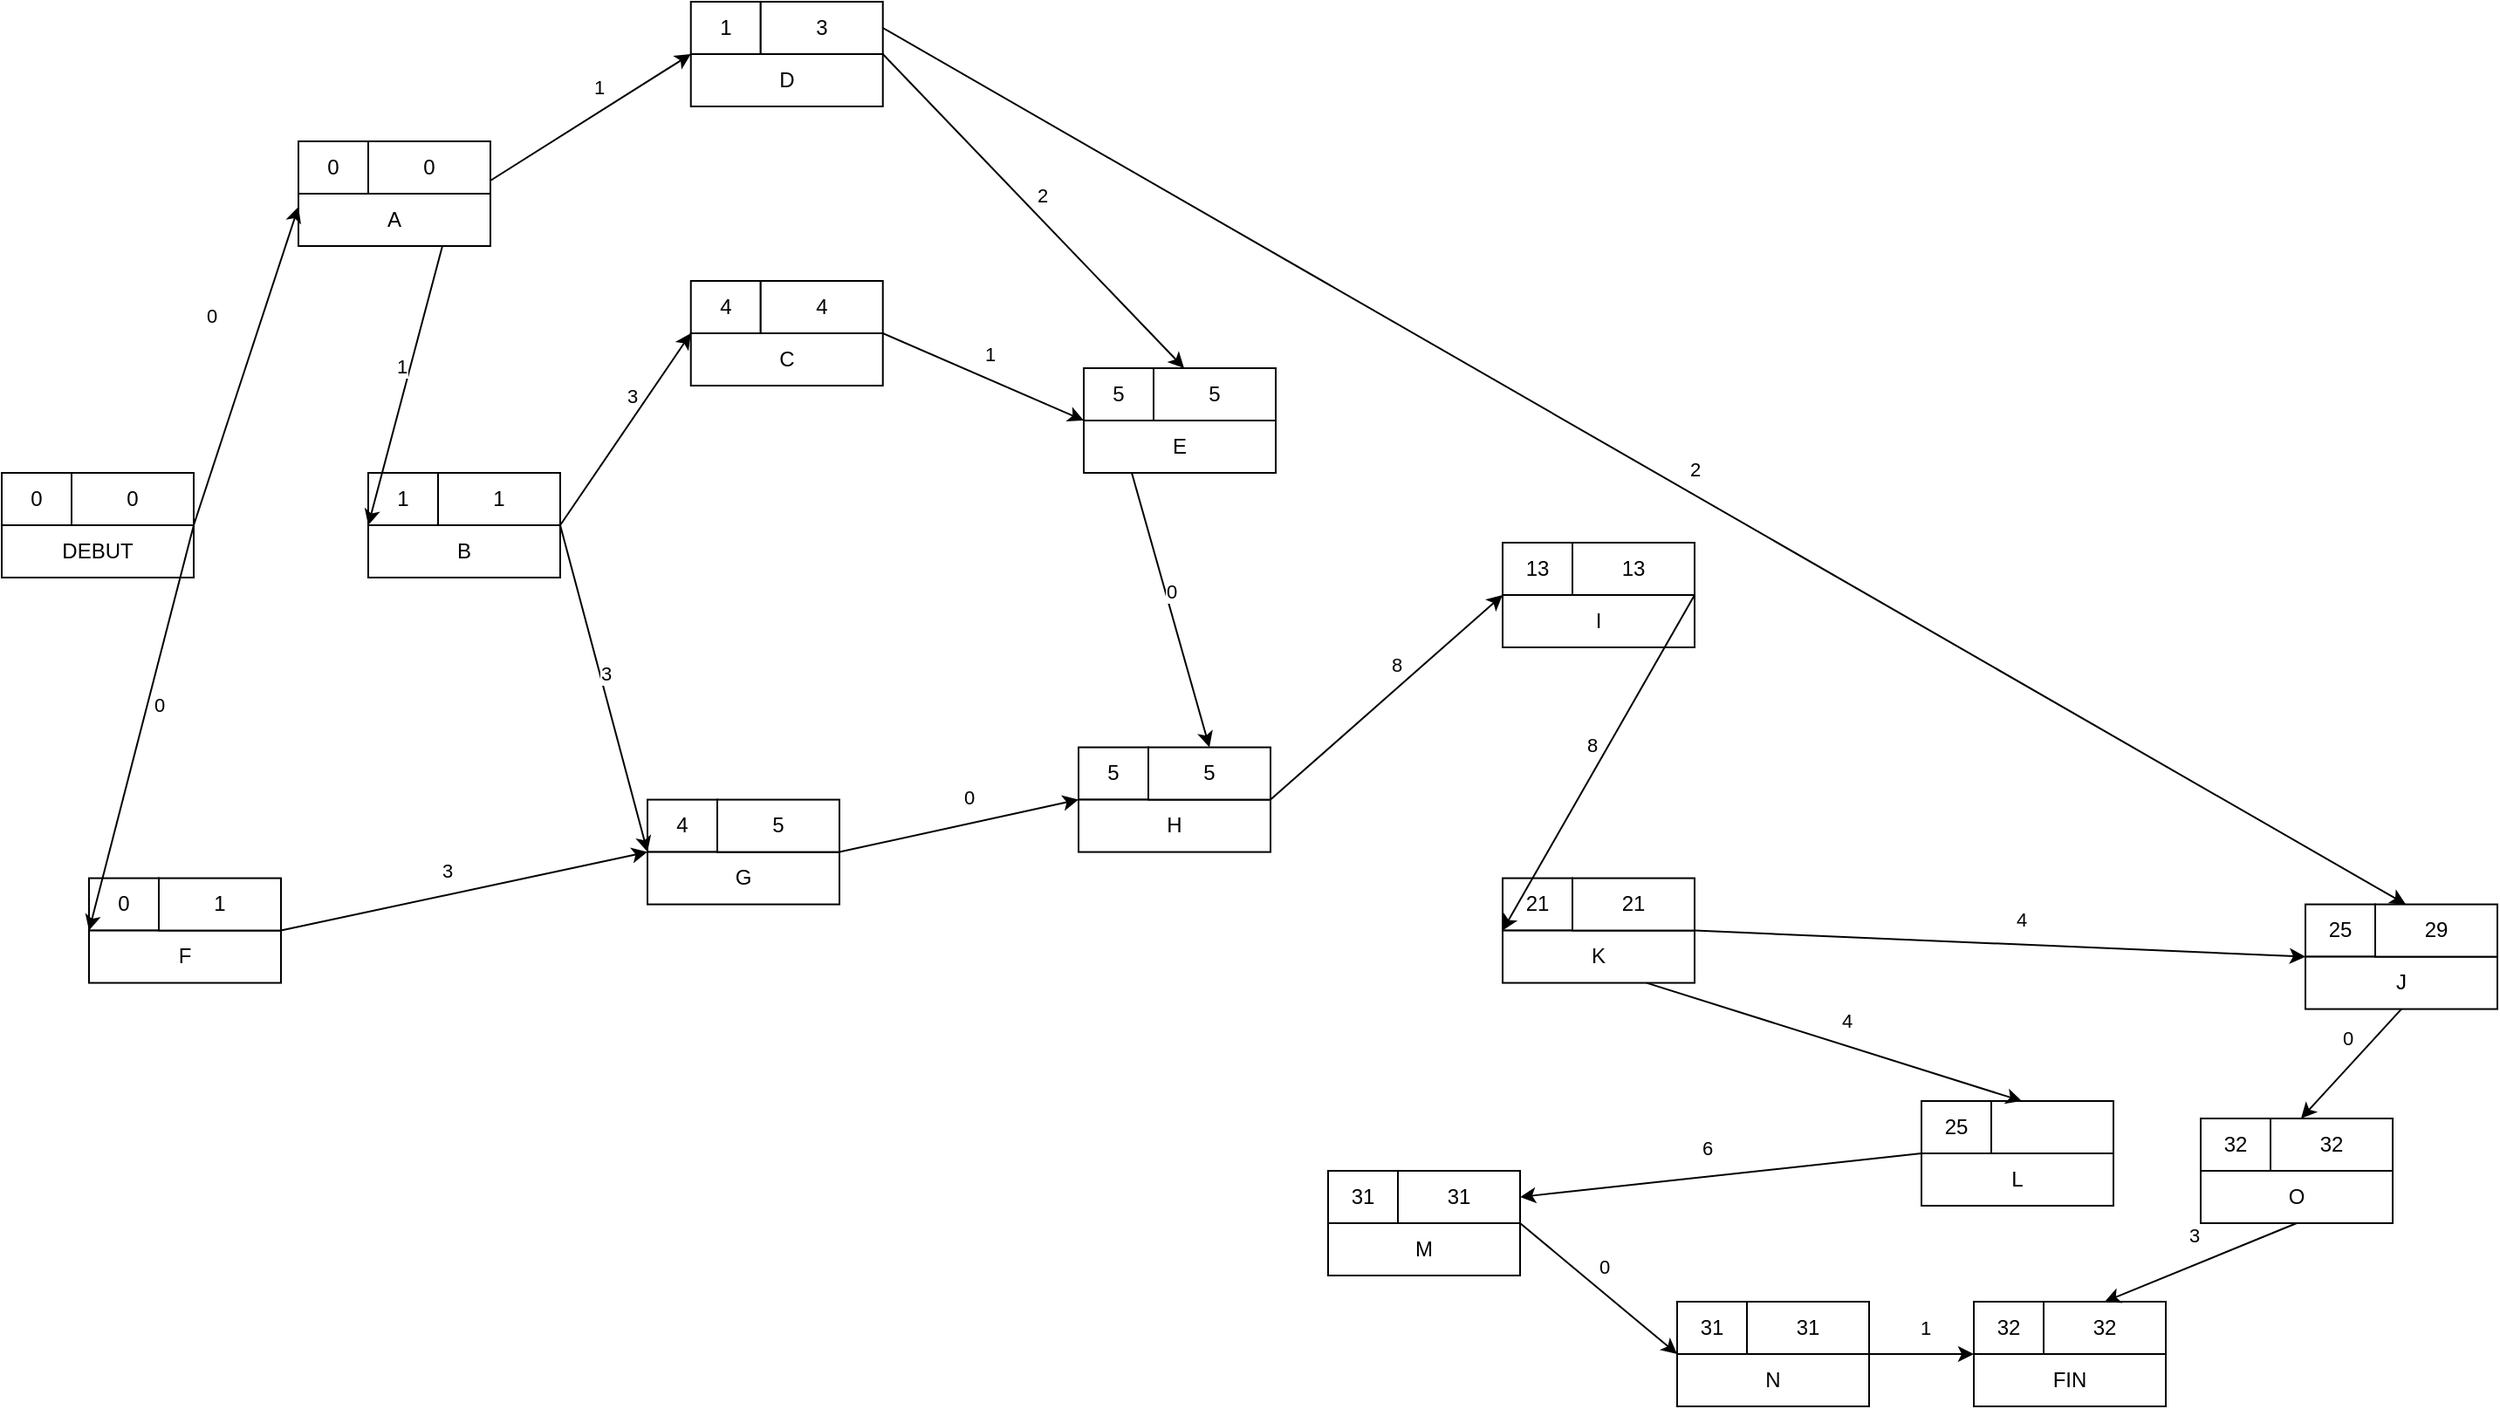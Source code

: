 <mxfile version="24.4.9" type="github">
  <diagram name="Page-1" id="2H29EWDQLwBMjzJSIUJ8">
    <mxGraphModel dx="653" dy="1885" grid="1" gridSize="10" guides="1" tooltips="1" connect="1" arrows="1" fold="1" page="1" pageScale="1" pageWidth="827" pageHeight="1169" math="0" shadow="0">
      <root>
        <mxCell id="0" />
        <mxCell id="1" parent="0" />
        <mxCell id="uI2IkdQqm4IqA6u9Eot--28" value="0" style="rounded=0;whiteSpace=wrap;html=1;" vertex="1" parent="1">
          <mxGeometry x="80" y="110" width="40" height="30" as="geometry" />
        </mxCell>
        <mxCell id="uI2IkdQqm4IqA6u9Eot--29" value="DEBUT" style="rounded=0;whiteSpace=wrap;html=1;" vertex="1" parent="1">
          <mxGeometry x="80" y="140" width="110" height="30" as="geometry" />
        </mxCell>
        <mxCell id="uI2IkdQqm4IqA6u9Eot--30" value="0" style="rounded=0;whiteSpace=wrap;html=1;" vertex="1" parent="1">
          <mxGeometry x="120" y="110" width="70" height="30" as="geometry" />
        </mxCell>
        <mxCell id="uI2IkdQqm4IqA6u9Eot--61" value="0" style="rounded=0;whiteSpace=wrap;html=1;" vertex="1" parent="1">
          <mxGeometry x="250" y="-80" width="40" height="30" as="geometry" />
        </mxCell>
        <mxCell id="uI2IkdQqm4IqA6u9Eot--62" value="A" style="rounded=0;whiteSpace=wrap;html=1;" vertex="1" parent="1">
          <mxGeometry x="250" y="-50" width="110" height="30" as="geometry" />
        </mxCell>
        <mxCell id="uI2IkdQqm4IqA6u9Eot--63" value="0" style="rounded=0;whiteSpace=wrap;html=1;" vertex="1" parent="1">
          <mxGeometry x="290" y="-80" width="70" height="30" as="geometry" />
        </mxCell>
        <mxCell id="uI2IkdQqm4IqA6u9Eot--64" value="0" style="rounded=0;whiteSpace=wrap;html=1;" vertex="1" parent="1">
          <mxGeometry x="130" y="342.29" width="40" height="30" as="geometry" />
        </mxCell>
        <mxCell id="uI2IkdQqm4IqA6u9Eot--65" value="F" style="rounded=0;whiteSpace=wrap;html=1;" vertex="1" parent="1">
          <mxGeometry x="130" y="372.29" width="110" height="30" as="geometry" />
        </mxCell>
        <mxCell id="uI2IkdQqm4IqA6u9Eot--66" value="1" style="rounded=0;whiteSpace=wrap;html=1;" vertex="1" parent="1">
          <mxGeometry x="170" y="342.29" width="70" height="30" as="geometry" />
        </mxCell>
        <mxCell id="uI2IkdQqm4IqA6u9Eot--67" value="1" style="rounded=0;whiteSpace=wrap;html=1;" vertex="1" parent="1">
          <mxGeometry x="290" y="110" width="40" height="30" as="geometry" />
        </mxCell>
        <mxCell id="uI2IkdQqm4IqA6u9Eot--68" value="B" style="rounded=0;whiteSpace=wrap;html=1;" vertex="1" parent="1">
          <mxGeometry x="290" y="140" width="110" height="30" as="geometry" />
        </mxCell>
        <mxCell id="uI2IkdQqm4IqA6u9Eot--69" value="1" style="rounded=0;whiteSpace=wrap;html=1;" vertex="1" parent="1">
          <mxGeometry x="330" y="110" width="70" height="30" as="geometry" />
        </mxCell>
        <mxCell id="uI2IkdQqm4IqA6u9Eot--70" value="4" style="rounded=0;whiteSpace=wrap;html=1;" vertex="1" parent="1">
          <mxGeometry x="450" y="297.29" width="40" height="30" as="geometry" />
        </mxCell>
        <mxCell id="uI2IkdQqm4IqA6u9Eot--71" value="G" style="rounded=0;whiteSpace=wrap;html=1;" vertex="1" parent="1">
          <mxGeometry x="450" y="327.29" width="110" height="30" as="geometry" />
        </mxCell>
        <mxCell id="uI2IkdQqm4IqA6u9Eot--72" value="5" style="rounded=0;whiteSpace=wrap;html=1;" vertex="1" parent="1">
          <mxGeometry x="490" y="297.29" width="70" height="30" as="geometry" />
        </mxCell>
        <mxCell id="uI2IkdQqm4IqA6u9Eot--73" value="4" style="rounded=0;whiteSpace=wrap;html=1;" vertex="1" parent="1">
          <mxGeometry x="474.87" width="40" height="30" as="geometry" />
        </mxCell>
        <mxCell id="uI2IkdQqm4IqA6u9Eot--74" value="C" style="rounded=0;whiteSpace=wrap;html=1;" vertex="1" parent="1">
          <mxGeometry x="474.87" y="30" width="110" height="30" as="geometry" />
        </mxCell>
        <mxCell id="uI2IkdQqm4IqA6u9Eot--75" value="4" style="rounded=0;whiteSpace=wrap;html=1;" vertex="1" parent="1">
          <mxGeometry x="514.87" width="70" height="30" as="geometry" />
        </mxCell>
        <mxCell id="uI2IkdQqm4IqA6u9Eot--79" value="" style="endArrow=classic;html=1;rounded=0;exitX=0.75;exitY=1;exitDx=0;exitDy=0;entryX=0;entryY=1;entryDx=0;entryDy=0;" edge="1" parent="1" source="uI2IkdQqm4IqA6u9Eot--62" target="uI2IkdQqm4IqA6u9Eot--67">
          <mxGeometry width="50" height="50" relative="1" as="geometry">
            <mxPoint x="430" y="100" as="sourcePoint" />
            <mxPoint x="480" y="50" as="targetPoint" />
          </mxGeometry>
        </mxCell>
        <mxCell id="uI2IkdQqm4IqA6u9Eot--80" value="1" style="edgeLabel;html=1;align=center;verticalAlign=middle;resizable=0;points=[];" vertex="1" connectable="0" parent="uI2IkdQqm4IqA6u9Eot--79">
          <mxGeometry x="0.066" y="-1" relative="1" as="geometry">
            <mxPoint y="-16" as="offset" />
          </mxGeometry>
        </mxCell>
        <mxCell id="uI2IkdQqm4IqA6u9Eot--81" value="" style="endArrow=classic;html=1;rounded=0;exitX=1;exitY=1;exitDx=0;exitDy=0;entryX=0;entryY=0;entryDx=0;entryDy=0;" edge="1" parent="1" source="uI2IkdQqm4IqA6u9Eot--66" target="uI2IkdQqm4IqA6u9Eot--71">
          <mxGeometry width="50" height="50" relative="1" as="geometry">
            <mxPoint x="380" y="180" as="sourcePoint" />
            <mxPoint x="490" y="180" as="targetPoint" />
          </mxGeometry>
        </mxCell>
        <mxCell id="uI2IkdQqm4IqA6u9Eot--145" value="3" style="edgeLabel;html=1;align=center;verticalAlign=middle;resizable=0;points=[];" vertex="1" connectable="0" parent="uI2IkdQqm4IqA6u9Eot--81">
          <mxGeometry x="0.041" relative="1" as="geometry">
            <mxPoint x="-15" y="-11" as="offset" />
          </mxGeometry>
        </mxCell>
        <mxCell id="uI2IkdQqm4IqA6u9Eot--83" value="21" style="rounded=0;whiteSpace=wrap;html=1;" vertex="1" parent="1">
          <mxGeometry x="940" y="342.29" width="40" height="30" as="geometry" />
        </mxCell>
        <mxCell id="uI2IkdQqm4IqA6u9Eot--84" value="K" style="rounded=0;whiteSpace=wrap;html=1;" vertex="1" parent="1">
          <mxGeometry x="940" y="372.29" width="110" height="30" as="geometry" />
        </mxCell>
        <mxCell id="uI2IkdQqm4IqA6u9Eot--85" value="21" style="rounded=0;whiteSpace=wrap;html=1;" vertex="1" parent="1">
          <mxGeometry x="980" y="342.29" width="70" height="30" as="geometry" />
        </mxCell>
        <mxCell id="uI2IkdQqm4IqA6u9Eot--86" value="25" style="rounded=0;whiteSpace=wrap;html=1;" vertex="1" parent="1">
          <mxGeometry x="1180" y="470" width="40" height="30" as="geometry" />
        </mxCell>
        <mxCell id="uI2IkdQqm4IqA6u9Eot--87" value="L" style="rounded=0;whiteSpace=wrap;html=1;" vertex="1" parent="1">
          <mxGeometry x="1180" y="500" width="110" height="30" as="geometry" />
        </mxCell>
        <mxCell id="uI2IkdQqm4IqA6u9Eot--88" value="" style="rounded=0;whiteSpace=wrap;html=1;" vertex="1" parent="1">
          <mxGeometry x="1220" y="470" width="70" height="30" as="geometry" />
        </mxCell>
        <mxCell id="uI2IkdQqm4IqA6u9Eot--89" value="" style="endArrow=classic;html=1;rounded=0;exitX=1;exitY=1;exitDx=0;exitDy=0;entryX=0;entryY=0;entryDx=0;entryDy=0;" edge="1" parent="1" source="uI2IkdQqm4IqA6u9Eot--69" target="uI2IkdQqm4IqA6u9Eot--71">
          <mxGeometry width="50" height="50" relative="1" as="geometry">
            <mxPoint x="390" y="200" as="sourcePoint" />
            <mxPoint x="705" y="170" as="targetPoint" />
          </mxGeometry>
        </mxCell>
        <mxCell id="uI2IkdQqm4IqA6u9Eot--90" value="3" style="edgeLabel;html=1;align=center;verticalAlign=middle;resizable=0;points=[];" vertex="1" connectable="0" parent="uI2IkdQqm4IqA6u9Eot--89">
          <mxGeometry x="0.066" y="-1" relative="1" as="geometry">
            <mxPoint y="-16" as="offset" />
          </mxGeometry>
        </mxCell>
        <mxCell id="uI2IkdQqm4IqA6u9Eot--91" value="" style="endArrow=classic;html=1;rounded=0;exitX=1;exitY=1;exitDx=0;exitDy=0;entryX=0;entryY=0;entryDx=0;entryDy=0;" edge="1" parent="1" source="uI2IkdQqm4IqA6u9Eot--69" target="uI2IkdQqm4IqA6u9Eot--74">
          <mxGeometry width="50" height="50" relative="1" as="geometry">
            <mxPoint x="610" y="110" as="sourcePoint" />
            <mxPoint x="705" y="170" as="targetPoint" />
          </mxGeometry>
        </mxCell>
        <mxCell id="uI2IkdQqm4IqA6u9Eot--92" value="3" style="edgeLabel;html=1;align=center;verticalAlign=middle;resizable=0;points=[];" vertex="1" connectable="0" parent="uI2IkdQqm4IqA6u9Eot--91">
          <mxGeometry x="0.066" y="-1" relative="1" as="geometry">
            <mxPoint y="-16" as="offset" />
          </mxGeometry>
        </mxCell>
        <mxCell id="uI2IkdQqm4IqA6u9Eot--93" value="5" style="rounded=0;whiteSpace=wrap;html=1;" vertex="1" parent="1">
          <mxGeometry x="700" y="50" width="40" height="30" as="geometry" />
        </mxCell>
        <mxCell id="uI2IkdQqm4IqA6u9Eot--94" value="E" style="rounded=0;whiteSpace=wrap;html=1;" vertex="1" parent="1">
          <mxGeometry x="700" y="80" width="110" height="30" as="geometry" />
        </mxCell>
        <mxCell id="uI2IkdQqm4IqA6u9Eot--95" value="5" style="rounded=0;whiteSpace=wrap;html=1;" vertex="1" parent="1">
          <mxGeometry x="740" y="50" width="70" height="30" as="geometry" />
        </mxCell>
        <mxCell id="uI2IkdQqm4IqA6u9Eot--96" value="1" style="rounded=0;whiteSpace=wrap;html=1;" vertex="1" parent="1">
          <mxGeometry x="474.87" y="-160" width="40" height="30" as="geometry" />
        </mxCell>
        <mxCell id="uI2IkdQqm4IqA6u9Eot--97" value="D" style="rounded=0;whiteSpace=wrap;html=1;" vertex="1" parent="1">
          <mxGeometry x="474.87" y="-130" width="110" height="30" as="geometry" />
        </mxCell>
        <mxCell id="uI2IkdQqm4IqA6u9Eot--98" value="3" style="rounded=0;whiteSpace=wrap;html=1;" vertex="1" parent="1">
          <mxGeometry x="514.87" y="-160" width="70" height="30" as="geometry" />
        </mxCell>
        <mxCell id="uI2IkdQqm4IqA6u9Eot--99" value="" style="endArrow=classic;html=1;rounded=0;exitX=1;exitY=1;exitDx=0;exitDy=0;entryX=0.25;entryY=0;entryDx=0;entryDy=0;" edge="1" parent="1" source="uI2IkdQqm4IqA6u9Eot--98" target="uI2IkdQqm4IqA6u9Eot--95">
          <mxGeometry width="50" height="50" relative="1" as="geometry">
            <mxPoint x="569.59" y="-172.38" as="sourcePoint" />
            <mxPoint x="729.59" y="-112.38" as="targetPoint" />
          </mxGeometry>
        </mxCell>
        <mxCell id="uI2IkdQqm4IqA6u9Eot--100" value="2" style="edgeLabel;html=1;align=center;verticalAlign=middle;resizable=0;points=[];" vertex="1" connectable="0" parent="uI2IkdQqm4IqA6u9Eot--99">
          <mxGeometry x="0.066" y="-1" relative="1" as="geometry">
            <mxPoint y="-16" as="offset" />
          </mxGeometry>
        </mxCell>
        <mxCell id="uI2IkdQqm4IqA6u9Eot--101" value="" style="endArrow=classic;html=1;rounded=0;exitX=1;exitY=0;exitDx=0;exitDy=0;entryX=0;entryY=0;entryDx=0;entryDy=0;" edge="1" parent="1" source="uI2IkdQqm4IqA6u9Eot--74" target="uI2IkdQqm4IqA6u9Eot--94">
          <mxGeometry width="50" height="50" relative="1" as="geometry">
            <mxPoint x="820" y="70" as="sourcePoint" />
            <mxPoint x="920" y="10" as="targetPoint" />
          </mxGeometry>
        </mxCell>
        <mxCell id="uI2IkdQqm4IqA6u9Eot--102" value="1" style="edgeLabel;html=1;align=center;verticalAlign=middle;resizable=0;points=[];" vertex="1" connectable="0" parent="uI2IkdQqm4IqA6u9Eot--101">
          <mxGeometry x="0.066" y="-1" relative="1" as="geometry">
            <mxPoint y="-16" as="offset" />
          </mxGeometry>
        </mxCell>
        <mxCell id="uI2IkdQqm4IqA6u9Eot--103" value="5" style="rounded=0;whiteSpace=wrap;html=1;" vertex="1" parent="1">
          <mxGeometry x="697" y="267.29" width="40" height="30" as="geometry" />
        </mxCell>
        <mxCell id="uI2IkdQqm4IqA6u9Eot--104" value="H" style="rounded=0;whiteSpace=wrap;html=1;" vertex="1" parent="1">
          <mxGeometry x="697" y="297.29" width="110" height="30" as="geometry" />
        </mxCell>
        <mxCell id="uI2IkdQqm4IqA6u9Eot--105" value="5" style="rounded=0;whiteSpace=wrap;html=1;" vertex="1" parent="1">
          <mxGeometry x="737" y="267.29" width="70" height="30" as="geometry" />
        </mxCell>
        <mxCell id="uI2IkdQqm4IqA6u9Eot--106" value="13" style="rounded=0;whiteSpace=wrap;html=1;" vertex="1" parent="1">
          <mxGeometry x="940" y="150" width="40" height="30" as="geometry" />
        </mxCell>
        <mxCell id="uI2IkdQqm4IqA6u9Eot--107" value="I" style="rounded=0;whiteSpace=wrap;html=1;" vertex="1" parent="1">
          <mxGeometry x="940" y="180" width="110" height="30" as="geometry" />
        </mxCell>
        <mxCell id="uI2IkdQqm4IqA6u9Eot--108" value="13" style="rounded=0;whiteSpace=wrap;html=1;" vertex="1" parent="1">
          <mxGeometry x="980" y="150" width="70" height="30" as="geometry" />
        </mxCell>
        <mxCell id="uI2IkdQqm4IqA6u9Eot--109" value="" style="endArrow=classic;html=1;rounded=0;exitX=1;exitY=0;exitDx=0;exitDy=0;entryX=0;entryY=1;entryDx=0;entryDy=0;" edge="1" parent="1" source="uI2IkdQqm4IqA6u9Eot--71" target="uI2IkdQqm4IqA6u9Eot--103">
          <mxGeometry width="50" height="50" relative="1" as="geometry">
            <mxPoint x="820" y="70" as="sourcePoint" />
            <mxPoint x="930" y="10" as="targetPoint" />
          </mxGeometry>
        </mxCell>
        <mxCell id="uI2IkdQqm4IqA6u9Eot--110" value="0" style="edgeLabel;html=1;align=center;verticalAlign=middle;resizable=0;points=[];" vertex="1" connectable="0" parent="uI2IkdQqm4IqA6u9Eot--109">
          <mxGeometry x="0.066" y="-1" relative="1" as="geometry">
            <mxPoint y="-16" as="offset" />
          </mxGeometry>
        </mxCell>
        <mxCell id="uI2IkdQqm4IqA6u9Eot--111" value="" style="endArrow=classic;html=1;rounded=0;exitX=0.25;exitY=1;exitDx=0;exitDy=0;entryX=0.5;entryY=0;entryDx=0;entryDy=0;" edge="1" parent="1" source="uI2IkdQqm4IqA6u9Eot--94" target="uI2IkdQqm4IqA6u9Eot--105">
          <mxGeometry width="50" height="50" relative="1" as="geometry">
            <mxPoint x="1040" y="10" as="sourcePoint" />
            <mxPoint x="1112" y="100" as="targetPoint" />
          </mxGeometry>
        </mxCell>
        <mxCell id="uI2IkdQqm4IqA6u9Eot--112" value="0" style="edgeLabel;html=1;align=center;verticalAlign=middle;resizable=0;points=[];" vertex="1" connectable="0" parent="uI2IkdQqm4IqA6u9Eot--111">
          <mxGeometry x="0.066" y="-1" relative="1" as="geometry">
            <mxPoint y="-16" as="offset" />
          </mxGeometry>
        </mxCell>
        <mxCell id="uI2IkdQqm4IqA6u9Eot--113" value="31" style="rounded=0;whiteSpace=wrap;html=1;" vertex="1" parent="1">
          <mxGeometry x="840" y="510" width="40" height="30" as="geometry" />
        </mxCell>
        <mxCell id="uI2IkdQqm4IqA6u9Eot--114" value="M" style="rounded=0;whiteSpace=wrap;html=1;" vertex="1" parent="1">
          <mxGeometry x="840" y="540" width="110" height="30" as="geometry" />
        </mxCell>
        <mxCell id="uI2IkdQqm4IqA6u9Eot--115" value="31" style="rounded=0;whiteSpace=wrap;html=1;" vertex="1" parent="1">
          <mxGeometry x="880" y="510" width="70" height="30" as="geometry" />
        </mxCell>
        <mxCell id="uI2IkdQqm4IqA6u9Eot--116" value="31" style="rounded=0;whiteSpace=wrap;html=1;" vertex="1" parent="1">
          <mxGeometry x="1040" y="585" width="40" height="30" as="geometry" />
        </mxCell>
        <mxCell id="uI2IkdQqm4IqA6u9Eot--117" value="N" style="rounded=0;whiteSpace=wrap;html=1;" vertex="1" parent="1">
          <mxGeometry x="1040" y="615" width="110" height="30" as="geometry" />
        </mxCell>
        <mxCell id="uI2IkdQqm4IqA6u9Eot--118" value="31" style="rounded=0;whiteSpace=wrap;html=1;" vertex="1" parent="1">
          <mxGeometry x="1080" y="585" width="70" height="30" as="geometry" />
        </mxCell>
        <mxCell id="uI2IkdQqm4IqA6u9Eot--119" value="" style="endArrow=classic;html=1;rounded=0;exitX=1;exitY=0;exitDx=0;exitDy=0;entryX=0;entryY=0;entryDx=0;entryDy=0;" edge="1" parent="1" source="uI2IkdQqm4IqA6u9Eot--104" target="uI2IkdQqm4IqA6u9Eot--107">
          <mxGeometry width="50" height="50" relative="1" as="geometry">
            <mxPoint x="915" y="250" as="sourcePoint" />
            <mxPoint x="1120" y="295" as="targetPoint" />
          </mxGeometry>
        </mxCell>
        <mxCell id="uI2IkdQqm4IqA6u9Eot--120" value="8" style="edgeLabel;html=1;align=center;verticalAlign=middle;resizable=0;points=[];" vertex="1" connectable="0" parent="uI2IkdQqm4IqA6u9Eot--119">
          <mxGeometry x="0.066" y="-1" relative="1" as="geometry">
            <mxPoint y="-16" as="offset" />
          </mxGeometry>
        </mxCell>
        <mxCell id="uI2IkdQqm4IqA6u9Eot--121" value="" style="endArrow=classic;html=1;rounded=0;exitX=1;exitY=0;exitDx=0;exitDy=0;entryX=0;entryY=0;entryDx=0;entryDy=0;" edge="1" parent="1" source="uI2IkdQqm4IqA6u9Eot--107" target="uI2IkdQqm4IqA6u9Eot--84">
          <mxGeometry width="50" height="50" relative="1" as="geometry">
            <mxPoint x="1000" y="225" as="sourcePoint" />
            <mxPoint x="1070" y="270" as="targetPoint" />
          </mxGeometry>
        </mxCell>
        <mxCell id="uI2IkdQqm4IqA6u9Eot--122" value="8" style="edgeLabel;html=1;align=center;verticalAlign=middle;resizable=0;points=[];" vertex="1" connectable="0" parent="uI2IkdQqm4IqA6u9Eot--121">
          <mxGeometry x="0.066" y="-1" relative="1" as="geometry">
            <mxPoint y="-16" as="offset" />
          </mxGeometry>
        </mxCell>
        <mxCell id="uI2IkdQqm4IqA6u9Eot--123" value="" style="endArrow=classic;html=1;rounded=0;exitX=0.75;exitY=1;exitDx=0;exitDy=0;entryX=0.25;entryY=0;entryDx=0;entryDy=0;" edge="1" parent="1" source="uI2IkdQqm4IqA6u9Eot--84" target="uI2IkdQqm4IqA6u9Eot--88">
          <mxGeometry width="50" height="50" relative="1" as="geometry">
            <mxPoint x="1120" y="320" as="sourcePoint" />
            <mxPoint x="1190" y="390" as="targetPoint" />
          </mxGeometry>
        </mxCell>
        <mxCell id="uI2IkdQqm4IqA6u9Eot--124" value="4" style="edgeLabel;html=1;align=center;verticalAlign=middle;resizable=0;points=[];" vertex="1" connectable="0" parent="uI2IkdQqm4IqA6u9Eot--123">
          <mxGeometry x="0.066" y="-1" relative="1" as="geometry">
            <mxPoint y="-16" as="offset" />
          </mxGeometry>
        </mxCell>
        <mxCell id="uI2IkdQqm4IqA6u9Eot--125" value="" style="endArrow=classic;html=1;rounded=0;exitX=0;exitY=1;exitDx=0;exitDy=0;" edge="1" parent="1" source="uI2IkdQqm4IqA6u9Eot--86">
          <mxGeometry width="50" height="50" relative="1" as="geometry">
            <mxPoint x="1490" y="338" as="sourcePoint" />
            <mxPoint x="950" y="525" as="targetPoint" />
          </mxGeometry>
        </mxCell>
        <mxCell id="uI2IkdQqm4IqA6u9Eot--126" value="6" style="edgeLabel;html=1;align=center;verticalAlign=middle;resizable=0;points=[];" vertex="1" connectable="0" parent="uI2IkdQqm4IqA6u9Eot--125">
          <mxGeometry x="0.066" y="-1" relative="1" as="geometry">
            <mxPoint y="-16" as="offset" />
          </mxGeometry>
        </mxCell>
        <mxCell id="uI2IkdQqm4IqA6u9Eot--129" value="" style="endArrow=classic;html=1;rounded=0;exitX=1;exitY=0;exitDx=0;exitDy=0;entryX=0;entryY=0;entryDx=0;entryDy=0;" edge="1" parent="1" source="uI2IkdQqm4IqA6u9Eot--114" target="uI2IkdQqm4IqA6u9Eot--117">
          <mxGeometry width="50" height="50" relative="1" as="geometry">
            <mxPoint x="760" y="535" as="sourcePoint" />
            <mxPoint x="850" y="543" as="targetPoint" />
          </mxGeometry>
        </mxCell>
        <mxCell id="uI2IkdQqm4IqA6u9Eot--130" value="0" style="edgeLabel;html=1;align=center;verticalAlign=middle;resizable=0;points=[];" vertex="1" connectable="0" parent="uI2IkdQqm4IqA6u9Eot--129">
          <mxGeometry x="0.066" y="-1" relative="1" as="geometry">
            <mxPoint y="-16" as="offset" />
          </mxGeometry>
        </mxCell>
        <mxCell id="uI2IkdQqm4IqA6u9Eot--131" value="32" style="rounded=0;whiteSpace=wrap;html=1;" vertex="1" parent="1">
          <mxGeometry x="1210" y="585" width="40" height="30" as="geometry" />
        </mxCell>
        <mxCell id="uI2IkdQqm4IqA6u9Eot--132" value="FIN" style="rounded=0;whiteSpace=wrap;html=1;" vertex="1" parent="1">
          <mxGeometry x="1210" y="615" width="110" height="30" as="geometry" />
        </mxCell>
        <mxCell id="uI2IkdQqm4IqA6u9Eot--133" value="32" style="rounded=0;whiteSpace=wrap;html=1;" vertex="1" parent="1">
          <mxGeometry x="1250" y="585" width="70" height="30" as="geometry" />
        </mxCell>
        <mxCell id="uI2IkdQqm4IqA6u9Eot--139" value="" style="endArrow=classic;html=1;rounded=0;exitX=1;exitY=1;exitDx=0;exitDy=0;entryX=0;entryY=0;entryDx=0;entryDy=0;" edge="1" parent="1" source="uI2IkdQqm4IqA6u9Eot--118" target="uI2IkdQqm4IqA6u9Eot--132">
          <mxGeometry width="50" height="50" relative="1" as="geometry">
            <mxPoint x="1120" y="585" as="sourcePoint" />
            <mxPoint x="1210" y="660" as="targetPoint" />
          </mxGeometry>
        </mxCell>
        <mxCell id="uI2IkdQqm4IqA6u9Eot--140" value="1" style="edgeLabel;html=1;align=center;verticalAlign=middle;resizable=0;points=[];" vertex="1" connectable="0" parent="uI2IkdQqm4IqA6u9Eot--139">
          <mxGeometry x="0.066" y="-1" relative="1" as="geometry">
            <mxPoint y="-16" as="offset" />
          </mxGeometry>
        </mxCell>
        <mxCell id="uI2IkdQqm4IqA6u9Eot--141" value="" style="endArrow=classic;html=1;rounded=0;exitX=1;exitY=1;exitDx=0;exitDy=0;entryX=0;entryY=0.25;entryDx=0;entryDy=0;" edge="1" parent="1" source="uI2IkdQqm4IqA6u9Eot--30" target="uI2IkdQqm4IqA6u9Eot--62">
          <mxGeometry width="50" height="50" relative="1" as="geometry">
            <mxPoint x="390" y="110" as="sourcePoint" />
            <mxPoint x="500" y="110" as="targetPoint" />
          </mxGeometry>
        </mxCell>
        <mxCell id="uI2IkdQqm4IqA6u9Eot--142" value="0" style="edgeLabel;html=1;align=center;verticalAlign=middle;resizable=0;points=[];" vertex="1" connectable="0" parent="uI2IkdQqm4IqA6u9Eot--141">
          <mxGeometry x="0.066" y="-1" relative="1" as="geometry">
            <mxPoint x="-23" y="-23" as="offset" />
          </mxGeometry>
        </mxCell>
        <mxCell id="uI2IkdQqm4IqA6u9Eot--143" value="" style="endArrow=classic;html=1;rounded=0;exitX=1;exitY=0;exitDx=0;exitDy=0;entryX=0;entryY=1;entryDx=0;entryDy=0;" edge="1" parent="1" source="uI2IkdQqm4IqA6u9Eot--29" target="uI2IkdQqm4IqA6u9Eot--64">
          <mxGeometry width="50" height="50" relative="1" as="geometry">
            <mxPoint x="400" y="120" as="sourcePoint" />
            <mxPoint x="510" y="120" as="targetPoint" />
          </mxGeometry>
        </mxCell>
        <mxCell id="uI2IkdQqm4IqA6u9Eot--144" value="0" style="edgeLabel;html=1;align=center;verticalAlign=middle;resizable=0;points=[];" vertex="1" connectable="0" parent="uI2IkdQqm4IqA6u9Eot--143">
          <mxGeometry x="0.066" y="-1" relative="1" as="geometry">
            <mxPoint x="13" y="-21" as="offset" />
          </mxGeometry>
        </mxCell>
        <mxCell id="uI2IkdQqm4IqA6u9Eot--147" value="" style="endArrow=classic;html=1;rounded=0;exitX=1;exitY=0.75;exitDx=0;exitDy=0;entryX=0;entryY=1;entryDx=0;entryDy=0;" edge="1" parent="1" source="uI2IkdQqm4IqA6u9Eot--63" target="uI2IkdQqm4IqA6u9Eot--96">
          <mxGeometry width="50" height="50" relative="1" as="geometry">
            <mxPoint x="370" y="-40" as="sourcePoint" />
            <mxPoint x="480" y="30" as="targetPoint" />
          </mxGeometry>
        </mxCell>
        <mxCell id="uI2IkdQqm4IqA6u9Eot--148" value="1" style="edgeLabel;html=1;align=center;verticalAlign=middle;resizable=0;points=[];" vertex="1" connectable="0" parent="uI2IkdQqm4IqA6u9Eot--147">
          <mxGeometry x="0.066" y="-1" relative="1" as="geometry">
            <mxPoint y="-16" as="offset" />
          </mxGeometry>
        </mxCell>
        <mxCell id="uI2IkdQqm4IqA6u9Eot--149" value="25" style="rounded=0;whiteSpace=wrap;html=1;" vertex="1" parent="1">
          <mxGeometry x="1400" y="357.29" width="40" height="30" as="geometry" />
        </mxCell>
        <mxCell id="uI2IkdQqm4IqA6u9Eot--150" value="J" style="rounded=0;whiteSpace=wrap;html=1;" vertex="1" parent="1">
          <mxGeometry x="1400" y="387.29" width="110" height="30" as="geometry" />
        </mxCell>
        <mxCell id="uI2IkdQqm4IqA6u9Eot--151" value="29" style="rounded=0;whiteSpace=wrap;html=1;" vertex="1" parent="1">
          <mxGeometry x="1440" y="357.29" width="70" height="30" as="geometry" />
        </mxCell>
        <mxCell id="uI2IkdQqm4IqA6u9Eot--152" value="" style="endArrow=classic;html=1;rounded=0;exitX=1;exitY=1;exitDx=0;exitDy=0;entryX=0;entryY=0;entryDx=0;entryDy=0;" edge="1" parent="1" source="uI2IkdQqm4IqA6u9Eot--85" target="uI2IkdQqm4IqA6u9Eot--150">
          <mxGeometry width="50" height="50" relative="1" as="geometry">
            <mxPoint x="1273" y="420" as="sourcePoint" />
            <mxPoint x="1248" y="480" as="targetPoint" />
          </mxGeometry>
        </mxCell>
        <mxCell id="uI2IkdQqm4IqA6u9Eot--153" value="4" style="edgeLabel;html=1;align=center;verticalAlign=middle;resizable=0;points=[];" vertex="1" connectable="0" parent="uI2IkdQqm4IqA6u9Eot--152">
          <mxGeometry x="0.066" y="-1" relative="1" as="geometry">
            <mxPoint y="-16" as="offset" />
          </mxGeometry>
        </mxCell>
        <mxCell id="uI2IkdQqm4IqA6u9Eot--154" value="" style="endArrow=classic;html=1;rounded=0;exitX=0.5;exitY=1;exitDx=0;exitDy=0;entryX=0.5;entryY=0;entryDx=0;entryDy=0;" edge="1" parent="1" source="uI2IkdQqm4IqA6u9Eot--163" target="uI2IkdQqm4IqA6u9Eot--133">
          <mxGeometry width="50" height="50" relative="1" as="geometry">
            <mxPoint x="1300" y="390" as="sourcePoint" />
            <mxPoint x="1410" y="397" as="targetPoint" />
          </mxGeometry>
        </mxCell>
        <mxCell id="uI2IkdQqm4IqA6u9Eot--155" value="3" style="edgeLabel;html=1;align=center;verticalAlign=middle;resizable=0;points=[];" vertex="1" connectable="0" parent="uI2IkdQqm4IqA6u9Eot--154">
          <mxGeometry x="0.066" y="-1" relative="1" as="geometry">
            <mxPoint y="-16" as="offset" />
          </mxGeometry>
        </mxCell>
        <mxCell id="uI2IkdQqm4IqA6u9Eot--160" value="" style="endArrow=classic;html=1;rounded=0;exitX=1;exitY=0.5;exitDx=0;exitDy=0;entryX=0.25;entryY=0;entryDx=0;entryDy=0;" edge="1" parent="1" source="uI2IkdQqm4IqA6u9Eot--98" target="uI2IkdQqm4IqA6u9Eot--151">
          <mxGeometry width="50" height="50" relative="1" as="geometry">
            <mxPoint x="595" y="-120" as="sourcePoint" />
            <mxPoint x="768" y="60" as="targetPoint" />
          </mxGeometry>
        </mxCell>
        <mxCell id="uI2IkdQqm4IqA6u9Eot--161" value="2" style="edgeLabel;html=1;align=center;verticalAlign=middle;resizable=0;points=[];" vertex="1" connectable="0" parent="uI2IkdQqm4IqA6u9Eot--160">
          <mxGeometry x="0.066" y="-1" relative="1" as="geometry">
            <mxPoint y="-16" as="offset" />
          </mxGeometry>
        </mxCell>
        <mxCell id="uI2IkdQqm4IqA6u9Eot--162" value="32" style="rounded=0;whiteSpace=wrap;html=1;" vertex="1" parent="1">
          <mxGeometry x="1340" y="480" width="40" height="30" as="geometry" />
        </mxCell>
        <mxCell id="uI2IkdQqm4IqA6u9Eot--163" value="O" style="rounded=0;whiteSpace=wrap;html=1;" vertex="1" parent="1">
          <mxGeometry x="1340" y="510" width="110" height="30" as="geometry" />
        </mxCell>
        <mxCell id="uI2IkdQqm4IqA6u9Eot--164" value="32" style="rounded=0;whiteSpace=wrap;html=1;" vertex="1" parent="1">
          <mxGeometry x="1380" y="480" width="70" height="30" as="geometry" />
        </mxCell>
        <mxCell id="uI2IkdQqm4IqA6u9Eot--165" value="" style="endArrow=classic;html=1;rounded=0;exitX=0.5;exitY=1;exitDx=0;exitDy=0;entryX=0.25;entryY=0;entryDx=0;entryDy=0;" edge="1" parent="1" source="uI2IkdQqm4IqA6u9Eot--150" target="uI2IkdQqm4IqA6u9Eot--164">
          <mxGeometry width="50" height="50" relative="1" as="geometry">
            <mxPoint x="1470" y="417.29" as="sourcePoint" />
            <mxPoint x="1360" y="462.29" as="targetPoint" />
          </mxGeometry>
        </mxCell>
        <mxCell id="uI2IkdQqm4IqA6u9Eot--166" value="0" style="edgeLabel;html=1;align=center;verticalAlign=middle;resizable=0;points=[];" vertex="1" connectable="0" parent="uI2IkdQqm4IqA6u9Eot--165">
          <mxGeometry x="0.066" y="-1" relative="1" as="geometry">
            <mxPoint y="-16" as="offset" />
          </mxGeometry>
        </mxCell>
      </root>
    </mxGraphModel>
  </diagram>
</mxfile>
